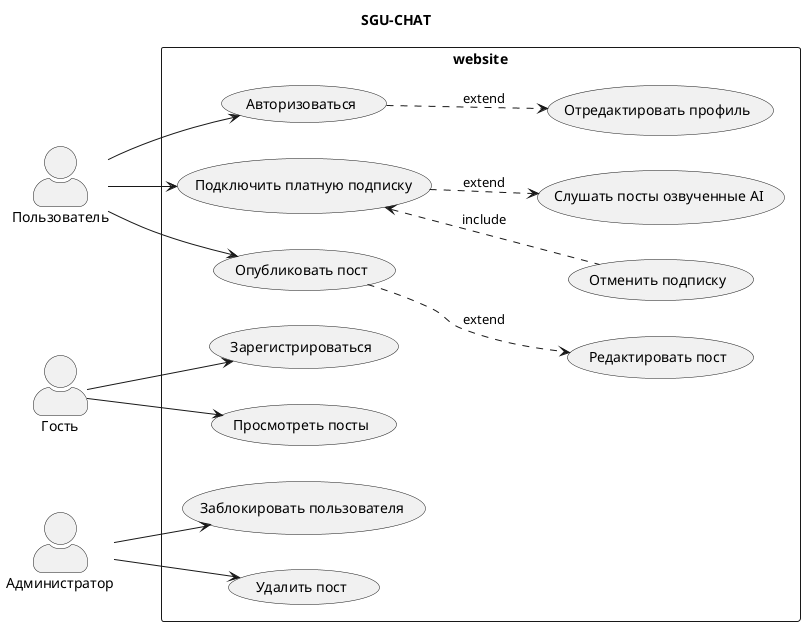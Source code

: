 @startuml
skinparam actorStyle awesome
title SGU-CHAT
left to right direction
:Пользователь: as user
:Гость: as guest
:Администратор: as admin
rectangle website {
    user --> (Авторизоваться)
    (Авторизоваться) ..> (Отредактировать профиль) : extend
    (user) --> (Подключить платную подписку)
    (Подключить платную подписку) <.. (Отменить подписку) : include
    (Подключить платную подписку) ..> (Слушать посты озвученные AI) : extend
    (user) --> (Опубликовать пост)
    (Опубликовать пост) ..> (Редактировать пост) : extend
    guest --> (Зарегистрироваться)
    guest --> (Просмотреть посты)
    admin --> (Заблокировать пользователя)
    admin --> (Удалить пост)
}
@enduml